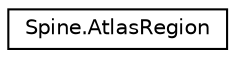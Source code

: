 digraph "그래픽컬한 클래스 계통도"
{
 // LATEX_PDF_SIZE
  edge [fontname="Helvetica",fontsize="10",labelfontname="Helvetica",labelfontsize="10"];
  node [fontname="Helvetica",fontsize="10",shape=record];
  rankdir="LR";
  Node0 [label="Spine.AtlasRegion",height=0.2,width=0.4,color="black", fillcolor="white", style="filled",URL="$class_spine_1_1_atlas_region.html",tooltip=" "];
}
